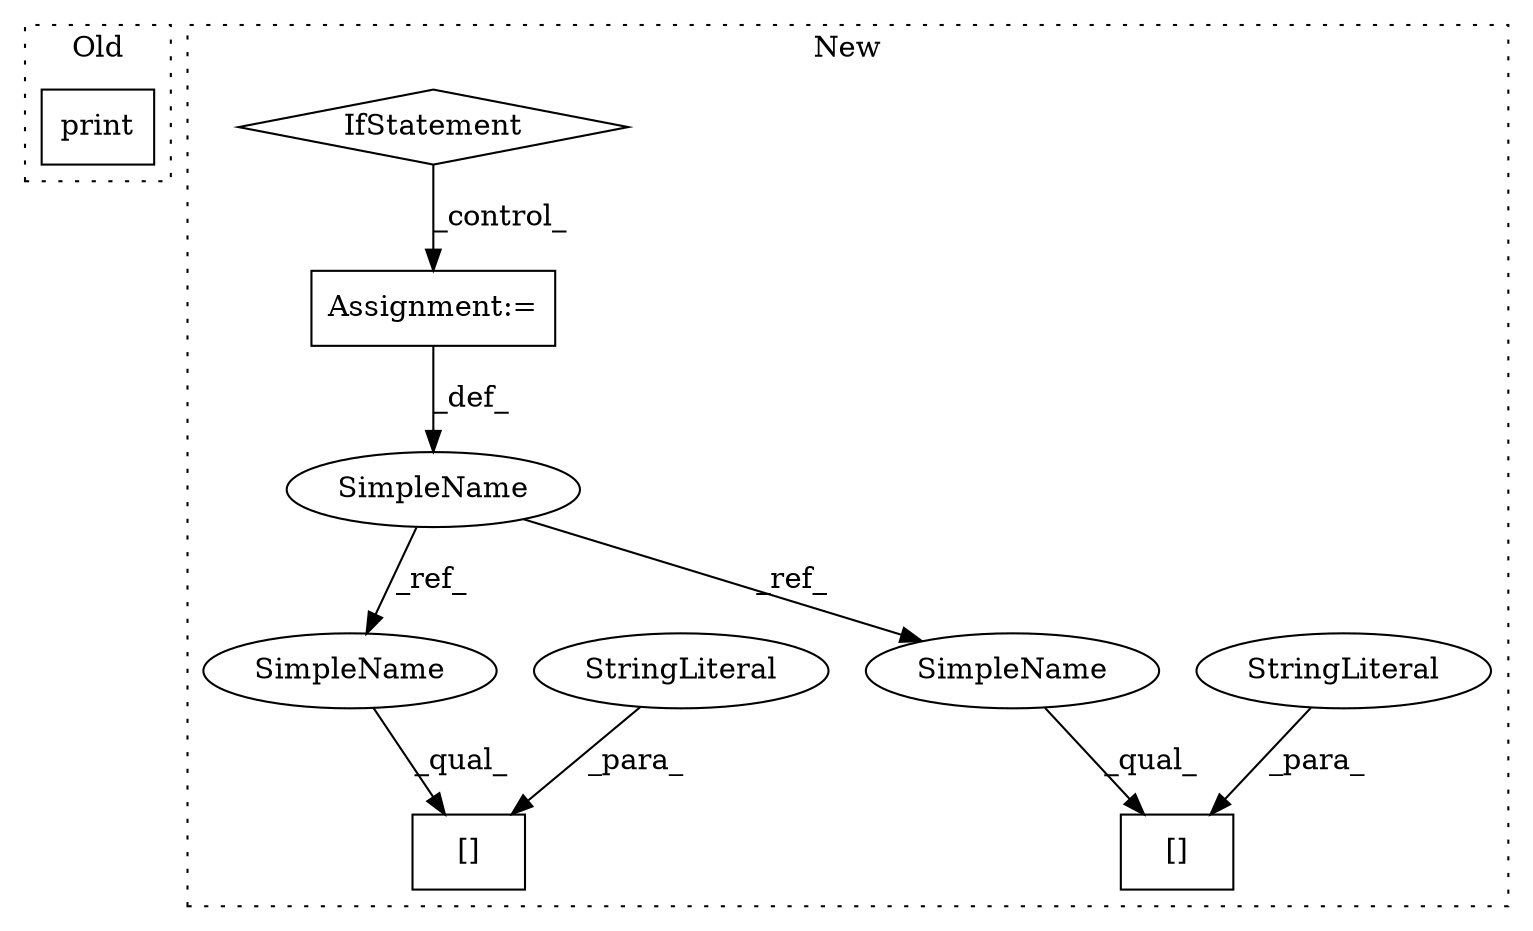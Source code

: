digraph G {
subgraph cluster0 {
1 [label="print" a="32" s="10984,10998" l="6,1" shape="box"];
label = "Old";
style="dotted";
}
subgraph cluster1 {
2 [label="[]" a="2" s="11498,11506" l="2,1" shape="box"];
3 [label="Assignment:=" a="7" s="9295" l="1" shape="box"];
4 [label="[]" a="2" s="11451,11459" l="2,1" shape="box"];
5 [label="StringLiteral" a="45" s="11500" l="6" shape="ellipse"];
6 [label="StringLiteral" a="45" s="11453" l="6" shape="ellipse"];
7 [label="SimpleName" a="42" s="11178" l="1" shape="ellipse"];
8 [label="IfStatement" a="25" s="9266,9279" l="4,2" shape="diamond"];
9 [label="SimpleName" a="42" s="11498" l="1" shape="ellipse"];
10 [label="SimpleName" a="42" s="11451" l="1" shape="ellipse"];
label = "New";
style="dotted";
}
3 -> 7 [label="_def_"];
5 -> 2 [label="_para_"];
6 -> 4 [label="_para_"];
7 -> 9 [label="_ref_"];
7 -> 10 [label="_ref_"];
8 -> 3 [label="_control_"];
9 -> 2 [label="_qual_"];
10 -> 4 [label="_qual_"];
}